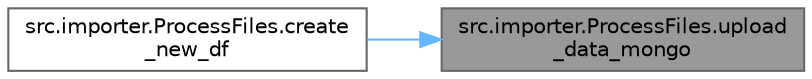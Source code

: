 digraph "src.importer.ProcessFiles.upload_data_mongo"
{
 // LATEX_PDF_SIZE
  bgcolor="transparent";
  edge [fontname=Helvetica,fontsize=10,labelfontname=Helvetica,labelfontsize=10];
  node [fontname=Helvetica,fontsize=10,shape=box,height=0.2,width=0.4];
  rankdir="RL";
  Node1 [id="Node000001",label="src.importer.ProcessFiles.upload\l_data_mongo",height=0.2,width=0.4,color="gray40", fillcolor="grey60", style="filled", fontcolor="black",tooltip=" "];
  Node1 -> Node2 [id="edge1_Node000001_Node000002",dir="back",color="steelblue1",style="solid",tooltip=" "];
  Node2 [id="Node000002",label="src.importer.ProcessFiles.create\l_new_df",height=0.2,width=0.4,color="grey40", fillcolor="white", style="filled",URL="$namespacesrc_1_1importer_1_1_process_files.html#a7106eded5ab663ced2a72534418f49ee",tooltip=" "];
}
